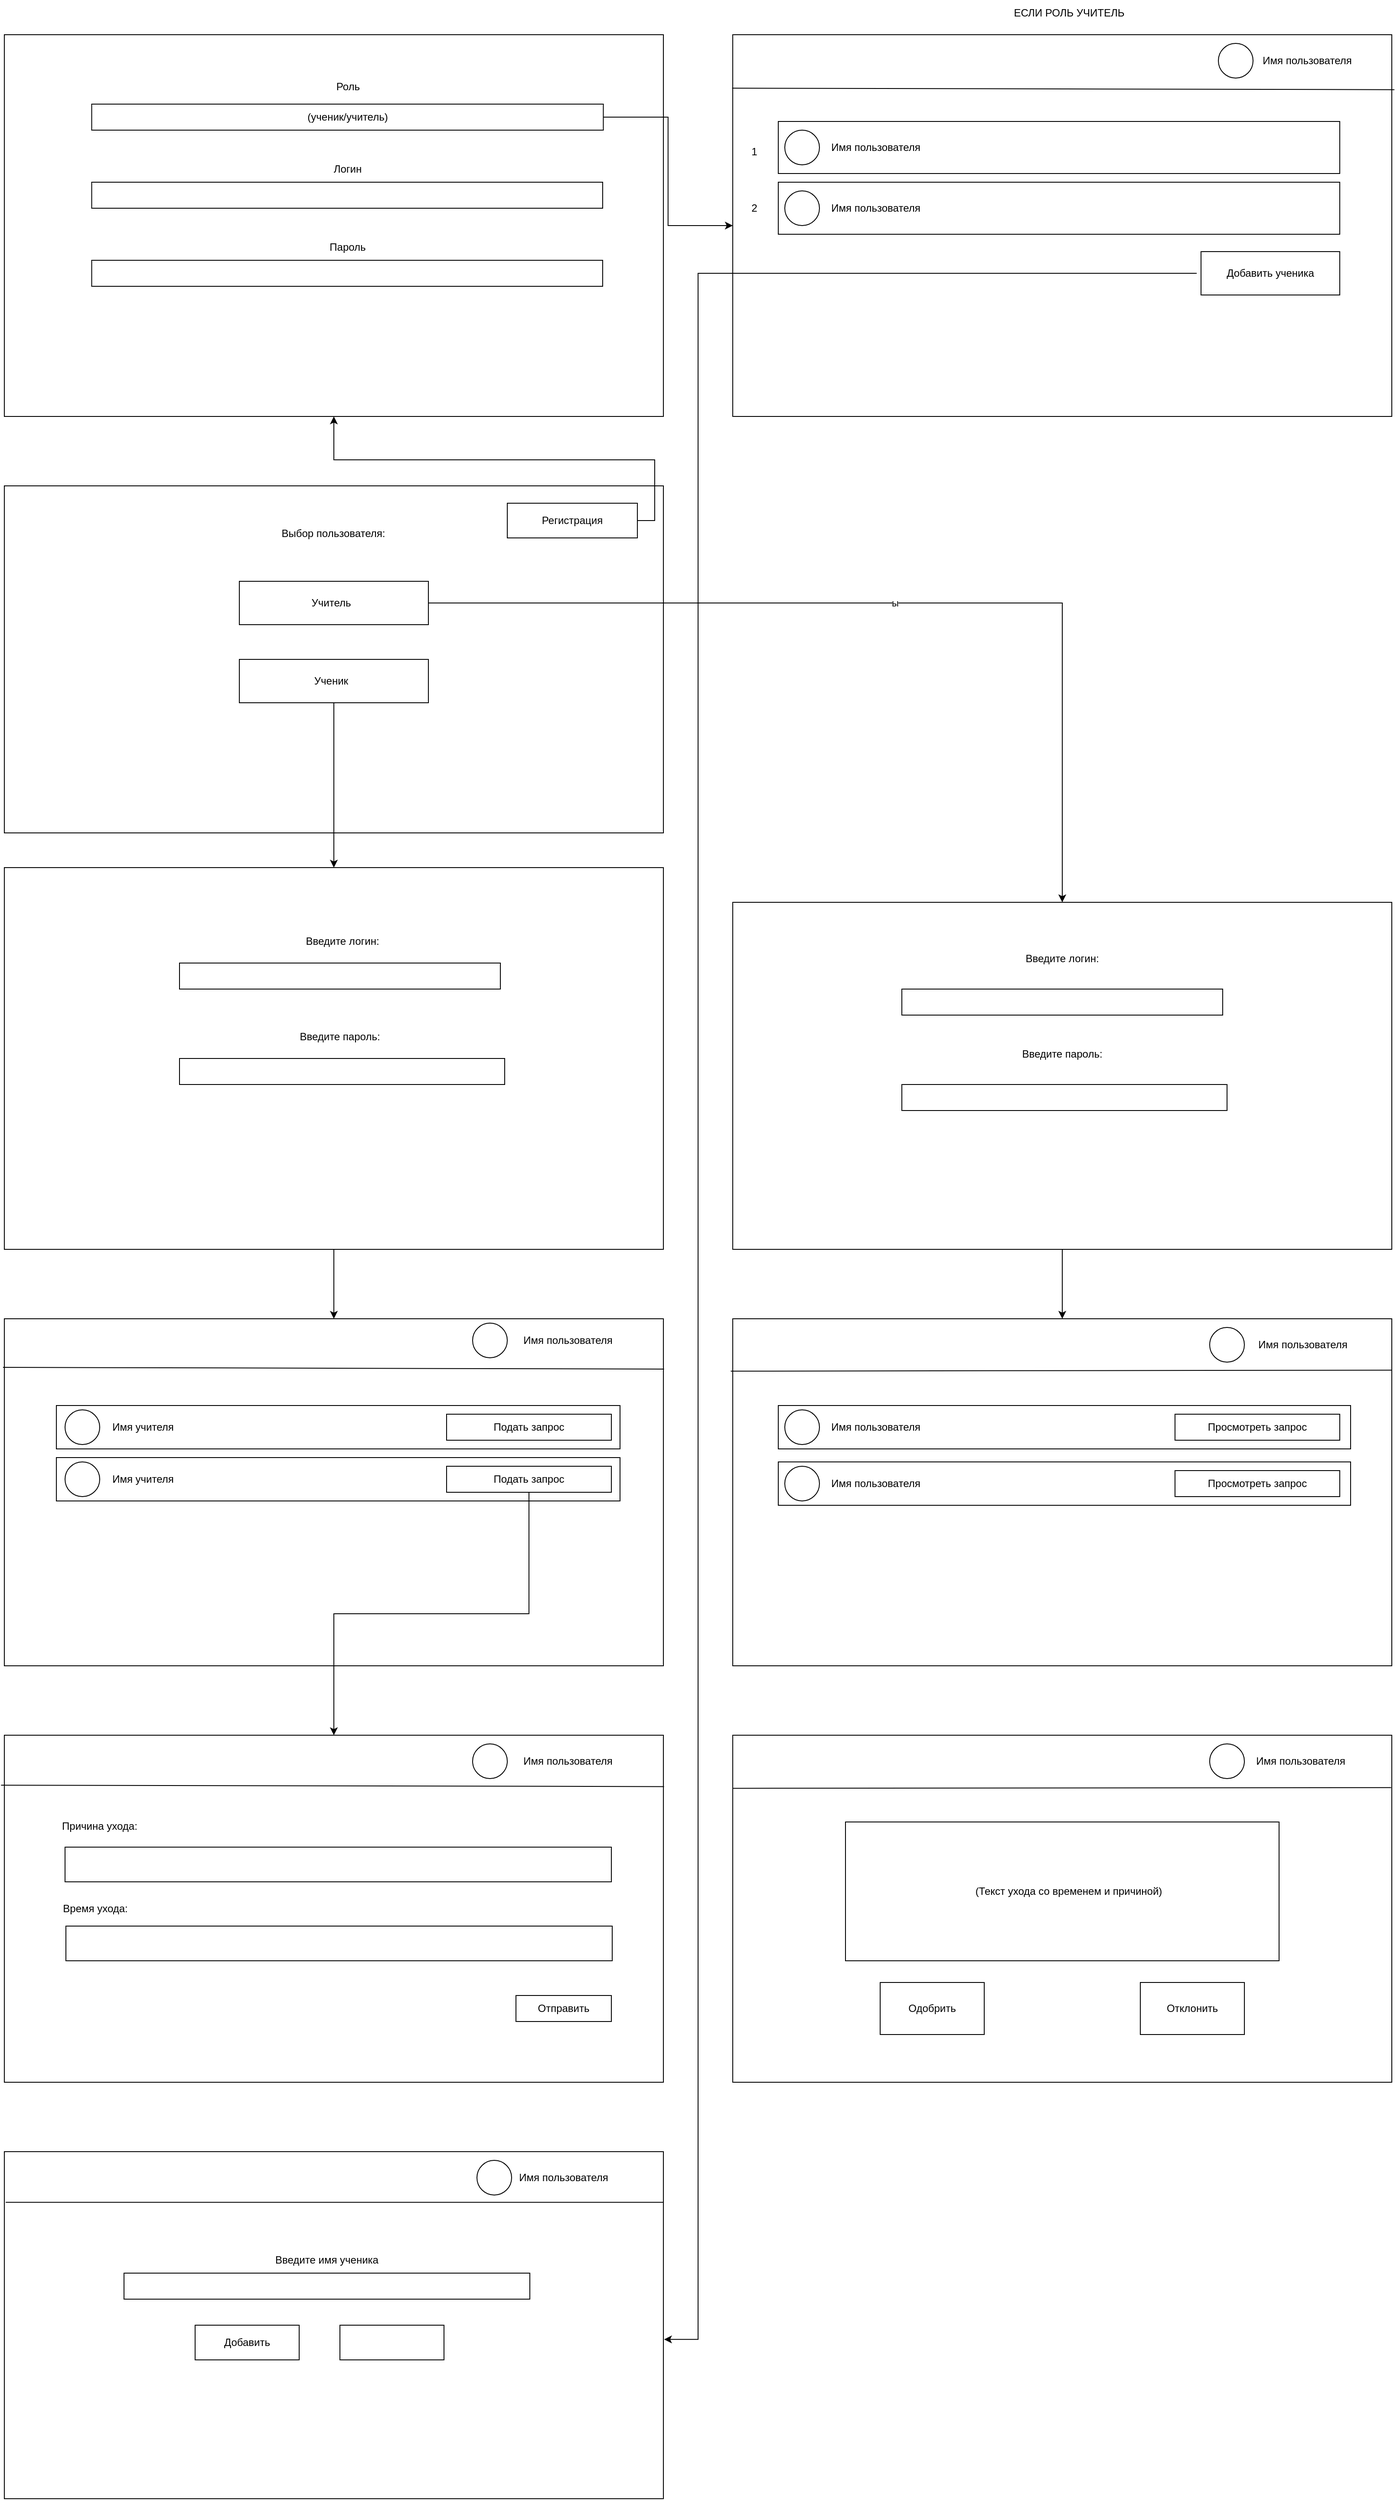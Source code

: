 <mxfile version="20.4.0" type="device"><diagram id="nMwyJjroUn4Uo1rtT0Xb" name="Страница 1"><mxGraphModel dx="2327" dy="1841" grid="1" gridSize="10" guides="1" tooltips="1" connect="1" arrows="1" fold="1" page="1" pageScale="1" pageWidth="827" pageHeight="1169" math="0" shadow="0"><root><mxCell id="0"/><mxCell id="1" parent="0"/><mxCell id="Y_bbPkuOV37RpM89gpnF-1" value="" style="rounded=0;whiteSpace=wrap;html=1;" parent="1" vertex="1"><mxGeometry x="-800" y="-440" width="760" height="400" as="geometry"/></mxCell><mxCell id="Y_bbPkuOV37RpM89gpnF-2" value="Выбор пользователя:" style="text;html=1;strokeColor=none;fillColor=none;align=center;verticalAlign=middle;whiteSpace=wrap;rounded=0;" parent="1" vertex="1"><mxGeometry x="-532.5" y="-420" width="222.5" height="70" as="geometry"/></mxCell><mxCell id="spvcc8RPIsa97Pj87QWU-84" value="ы" style="edgeStyle=orthogonalEdgeStyle;rounded=0;orthogonalLoop=1;jettySize=auto;html=1;exitX=1;exitY=0.5;exitDx=0;exitDy=0;entryX=0.5;entryY=0;entryDx=0;entryDy=0;" edge="1" parent="1" source="Y_bbPkuOV37RpM89gpnF-4" target="spvcc8RPIsa97Pj87QWU-6"><mxGeometry relative="1" as="geometry"/></mxCell><mxCell id="Y_bbPkuOV37RpM89gpnF-4" value="" style="rounded=0;whiteSpace=wrap;html=1;" parent="1" vertex="1"><mxGeometry x="-529" y="-330" width="218" height="50" as="geometry"/></mxCell><mxCell id="Y_bbPkuOV37RpM89gpnF-5" value="Учитель" style="text;html=1;strokeColor=none;fillColor=none;align=center;verticalAlign=middle;whiteSpace=wrap;rounded=0;" parent="1" vertex="1"><mxGeometry x="-453.5" y="-320" width="60" height="30" as="geometry"/></mxCell><mxCell id="spvcc8RPIsa97Pj87QWU-85" style="edgeStyle=orthogonalEdgeStyle;rounded=0;orthogonalLoop=1;jettySize=auto;html=1;exitX=0.5;exitY=1;exitDx=0;exitDy=0;" edge="1" parent="1" source="spvcc8RPIsa97Pj87QWU-3" target="spvcc8RPIsa97Pj87QWU-81"><mxGeometry relative="1" as="geometry"/></mxCell><mxCell id="spvcc8RPIsa97Pj87QWU-3" value="" style="rounded=0;whiteSpace=wrap;html=1;" vertex="1" parent="1"><mxGeometry x="-529" y="-240" width="218" height="50" as="geometry"/></mxCell><mxCell id="spvcc8RPIsa97Pj87QWU-4" value="Ученик" style="text;html=1;strokeColor=none;fillColor=none;align=center;verticalAlign=middle;whiteSpace=wrap;rounded=0;" vertex="1" parent="1"><mxGeometry x="-453.5" y="-230" width="60" height="30" as="geometry"/></mxCell><mxCell id="spvcc8RPIsa97Pj87QWU-15" style="edgeStyle=orthogonalEdgeStyle;rounded=0;orthogonalLoop=1;jettySize=auto;html=1;exitX=0.5;exitY=1;exitDx=0;exitDy=0;entryX=0.5;entryY=0;entryDx=0;entryDy=0;" edge="1" parent="1" source="spvcc8RPIsa97Pj87QWU-6"><mxGeometry relative="1" as="geometry"><mxPoint x="420" y="520" as="targetPoint"/></mxGeometry></mxCell><mxCell id="spvcc8RPIsa97Pj87QWU-6" value="" style="rounded=0;whiteSpace=wrap;html=1;" vertex="1" parent="1"><mxGeometry x="40" y="40" width="760" height="400" as="geometry"/></mxCell><mxCell id="spvcc8RPIsa97Pj87QWU-9" value="Введите логин:" style="text;html=1;strokeColor=none;fillColor=none;align=center;verticalAlign=middle;whiteSpace=wrap;rounded=0;" vertex="1" parent="1"><mxGeometry x="315" y="90" width="210" height="30" as="geometry"/></mxCell><mxCell id="spvcc8RPIsa97Pj87QWU-10" value="" style="rounded=0;whiteSpace=wrap;html=1;" vertex="1" parent="1"><mxGeometry x="235" y="140" width="370" height="30" as="geometry"/></mxCell><mxCell id="spvcc8RPIsa97Pj87QWU-11" value="Введите пароль:" style="text;html=1;strokeColor=none;fillColor=none;align=center;verticalAlign=middle;whiteSpace=wrap;rounded=0;" vertex="1" parent="1"><mxGeometry x="280" y="200" width="280" height="30" as="geometry"/></mxCell><mxCell id="spvcc8RPIsa97Pj87QWU-12" value="" style="rounded=0;whiteSpace=wrap;html=1;" vertex="1" parent="1"><mxGeometry x="235" y="250" width="375" height="30" as="geometry"/></mxCell><mxCell id="spvcc8RPIsa97Pj87QWU-16" value="" style="rounded=0;whiteSpace=wrap;html=1;" vertex="1" parent="1"><mxGeometry x="40" y="520" width="760" height="400" as="geometry"/></mxCell><mxCell id="spvcc8RPIsa97Pj87QWU-17" value="" style="rounded=0;whiteSpace=wrap;html=1;" vertex="1" parent="1"><mxGeometry x="-800" y="520" width="760" height="400" as="geometry"/></mxCell><mxCell id="spvcc8RPIsa97Pj87QWU-20" value="" style="ellipse;whiteSpace=wrap;html=1;aspect=fixed;" vertex="1" parent="1"><mxGeometry x="-260" y="525" width="40" height="40" as="geometry"/></mxCell><mxCell id="spvcc8RPIsa97Pj87QWU-24" value="" style="endArrow=none;html=1;rounded=0;exitX=1.001;exitY=0.145;exitDx=0;exitDy=0;exitPerimeter=0;entryX=-0.002;entryY=0.14;entryDx=0;entryDy=0;entryPerimeter=0;" edge="1" parent="1" source="spvcc8RPIsa97Pj87QWU-17" target="spvcc8RPIsa97Pj87QWU-17"><mxGeometry width="50" height="50" relative="1" as="geometry"><mxPoint x="-40" y="660" as="sourcePoint"/><mxPoint x="10" y="610" as="targetPoint"/></mxGeometry></mxCell><mxCell id="spvcc8RPIsa97Pj87QWU-25" value="Имя пользователя" style="text;html=1;strokeColor=none;fillColor=none;align=center;verticalAlign=middle;whiteSpace=wrap;rounded=0;" vertex="1" parent="1"><mxGeometry x="-260" y="530" width="220" height="30" as="geometry"/></mxCell><mxCell id="spvcc8RPIsa97Pj87QWU-26" value="" style="rounded=0;whiteSpace=wrap;html=1;" vertex="1" parent="1"><mxGeometry x="-740" y="620" width="650" height="50" as="geometry"/></mxCell><mxCell id="spvcc8RPIsa97Pj87QWU-27" value="" style="ellipse;whiteSpace=wrap;html=1;aspect=fixed;" vertex="1" parent="1"><mxGeometry x="-730" y="625" width="40" height="40" as="geometry"/></mxCell><mxCell id="spvcc8RPIsa97Pj87QWU-29" value="Имя учителя" style="text;html=1;strokeColor=none;fillColor=none;align=center;verticalAlign=middle;whiteSpace=wrap;rounded=0;" vertex="1" parent="1"><mxGeometry x="-790" y="630" width="300" height="30" as="geometry"/></mxCell><mxCell id="spvcc8RPIsa97Pj87QWU-30" value="" style="rounded=0;whiteSpace=wrap;html=1;" vertex="1" parent="1"><mxGeometry x="-290" y="630" width="190" height="30" as="geometry"/></mxCell><mxCell id="spvcc8RPIsa97Pj87QWU-31" value="Подать запрос" style="text;html=1;strokeColor=none;fillColor=none;align=center;verticalAlign=middle;whiteSpace=wrap;rounded=0;" vertex="1" parent="1"><mxGeometry x="-290" y="630" width="190" height="30" as="geometry"/></mxCell><mxCell id="spvcc8RPIsa97Pj87QWU-32" value="" style="rounded=0;whiteSpace=wrap;html=1;" vertex="1" parent="1"><mxGeometry x="-740" y="680" width="650" height="50" as="geometry"/></mxCell><mxCell id="spvcc8RPIsa97Pj87QWU-33" value="Имя учителя" style="text;html=1;strokeColor=none;fillColor=none;align=center;verticalAlign=middle;whiteSpace=wrap;rounded=0;" vertex="1" parent="1"><mxGeometry x="-790" y="690" width="300" height="30" as="geometry"/></mxCell><mxCell id="spvcc8RPIsa97Pj87QWU-34" value="" style="ellipse;whiteSpace=wrap;html=1;aspect=fixed;" vertex="1" parent="1"><mxGeometry x="-730" y="685" width="40" height="40" as="geometry"/></mxCell><mxCell id="spvcc8RPIsa97Pj87QWU-36" value="" style="rounded=0;whiteSpace=wrap;html=1;" vertex="1" parent="1"><mxGeometry x="-290" y="690" width="190" height="30" as="geometry"/></mxCell><mxCell id="spvcc8RPIsa97Pj87QWU-40" style="edgeStyle=orthogonalEdgeStyle;rounded=0;orthogonalLoop=1;jettySize=auto;html=1;exitX=0.5;exitY=1;exitDx=0;exitDy=0;" edge="1" parent="1" source="spvcc8RPIsa97Pj87QWU-37" target="spvcc8RPIsa97Pj87QWU-38"><mxGeometry relative="1" as="geometry"/></mxCell><mxCell id="spvcc8RPIsa97Pj87QWU-37" value="Подать запрос" style="text;html=1;strokeColor=none;fillColor=none;align=center;verticalAlign=middle;whiteSpace=wrap;rounded=0;" vertex="1" parent="1"><mxGeometry x="-290" y="690" width="190" height="30" as="geometry"/></mxCell><mxCell id="spvcc8RPIsa97Pj87QWU-38" value="" style="rounded=0;whiteSpace=wrap;html=1;" vertex="1" parent="1"><mxGeometry x="-800" y="1000" width="760" height="400" as="geometry"/></mxCell><mxCell id="spvcc8RPIsa97Pj87QWU-41" value="" style="endArrow=none;html=1;rounded=0;exitX=1.001;exitY=0.148;exitDx=0;exitDy=0;exitPerimeter=0;entryX=-0.005;entryY=0.144;entryDx=0;entryDy=0;entryPerimeter=0;" edge="1" parent="1" source="spvcc8RPIsa97Pj87QWU-38" target="spvcc8RPIsa97Pj87QWU-38"><mxGeometry width="50" height="50" relative="1" as="geometry"><mxPoint x="-40" y="1110" as="sourcePoint"/><mxPoint x="10" y="1060" as="targetPoint"/></mxGeometry></mxCell><mxCell id="spvcc8RPIsa97Pj87QWU-43" value="Имя пользователя" style="text;html=1;strokeColor=none;fillColor=none;align=center;verticalAlign=middle;whiteSpace=wrap;rounded=0;" vertex="1" parent="1"><mxGeometry x="-260" y="1015" width="220" height="30" as="geometry"/></mxCell><mxCell id="spvcc8RPIsa97Pj87QWU-45" value="" style="ellipse;whiteSpace=wrap;html=1;aspect=fixed;" vertex="1" parent="1"><mxGeometry x="-260" y="1010" width="40" height="40" as="geometry"/></mxCell><mxCell id="spvcc8RPIsa97Pj87QWU-48" value="" style="rounded=0;whiteSpace=wrap;html=1;" vertex="1" parent="1"><mxGeometry x="-730" y="1129" width="630" height="40" as="geometry"/></mxCell><mxCell id="spvcc8RPIsa97Pj87QWU-49" value="Причина ухода:" style="text;html=1;strokeColor=none;fillColor=none;align=center;verticalAlign=middle;whiteSpace=wrap;rounded=0;" vertex="1" parent="1"><mxGeometry x="-760" y="1090" width="140" height="30" as="geometry"/></mxCell><mxCell id="spvcc8RPIsa97Pj87QWU-50" value="Время ухода:" style="text;html=1;strokeColor=none;fillColor=none;align=center;verticalAlign=middle;whiteSpace=wrap;rounded=0;" vertex="1" parent="1"><mxGeometry x="-780" y="1185" width="170" height="30" as="geometry"/></mxCell><mxCell id="spvcc8RPIsa97Pj87QWU-51" value="" style="rounded=0;whiteSpace=wrap;html=1;" vertex="1" parent="1"><mxGeometry x="-729" y="1220" width="630" height="40" as="geometry"/></mxCell><mxCell id="spvcc8RPIsa97Pj87QWU-52" value="" style="rounded=0;whiteSpace=wrap;html=1;" vertex="1" parent="1"><mxGeometry x="-210" y="1300" width="110" height="30" as="geometry"/></mxCell><mxCell id="spvcc8RPIsa97Pj87QWU-53" value="Отправить" style="text;html=1;strokeColor=none;fillColor=none;align=center;verticalAlign=middle;whiteSpace=wrap;rounded=0;" vertex="1" parent="1"><mxGeometry x="-215" y="1300" width="120" height="30" as="geometry"/></mxCell><mxCell id="spvcc8RPIsa97Pj87QWU-54" value="" style="endArrow=none;html=1;rounded=0;exitX=-0.003;exitY=0.151;exitDx=0;exitDy=0;exitPerimeter=0;entryX=1;entryY=0.148;entryDx=0;entryDy=0;entryPerimeter=0;" edge="1" parent="1" source="spvcc8RPIsa97Pj87QWU-16" target="spvcc8RPIsa97Pj87QWU-16"><mxGeometry width="50" height="50" relative="1" as="geometry"><mxPoint x="40" y="630" as="sourcePoint"/><mxPoint x="90" y="580" as="targetPoint"/></mxGeometry></mxCell><mxCell id="spvcc8RPIsa97Pj87QWU-55" value="" style="ellipse;whiteSpace=wrap;html=1;aspect=fixed;" vertex="1" parent="1"><mxGeometry x="590" y="530" width="40" height="40" as="geometry"/></mxCell><mxCell id="spvcc8RPIsa97Pj87QWU-56" value="Имя пользователя" style="text;html=1;strokeColor=none;fillColor=none;align=center;verticalAlign=middle;whiteSpace=wrap;rounded=0;" vertex="1" parent="1"><mxGeometry x="605" y="535" width="185" height="30" as="geometry"/></mxCell><mxCell id="spvcc8RPIsa97Pj87QWU-57" value="" style="rounded=0;whiteSpace=wrap;html=1;" vertex="1" parent="1"><mxGeometry x="92.5" y="620" width="660" height="50" as="geometry"/></mxCell><mxCell id="spvcc8RPIsa97Pj87QWU-58" value="" style="ellipse;whiteSpace=wrap;html=1;aspect=fixed;" vertex="1" parent="1"><mxGeometry x="100" y="625" width="40" height="40" as="geometry"/></mxCell><mxCell id="spvcc8RPIsa97Pj87QWU-59" value="Имя пользователя" style="text;html=1;strokeColor=none;fillColor=none;align=center;verticalAlign=middle;whiteSpace=wrap;rounded=0;" vertex="1" parent="1"><mxGeometry x="120" y="630" width="170" height="30" as="geometry"/></mxCell><mxCell id="spvcc8RPIsa97Pj87QWU-60" value="" style="rounded=0;whiteSpace=wrap;html=1;" vertex="1" parent="1"><mxGeometry x="550" y="630" width="190" height="30" as="geometry"/></mxCell><mxCell id="spvcc8RPIsa97Pj87QWU-61" value="Просмотреть запрос" style="text;html=1;strokeColor=none;fillColor=none;align=center;verticalAlign=middle;whiteSpace=wrap;rounded=0;" vertex="1" parent="1"><mxGeometry x="555" y="630" width="180" height="30" as="geometry"/></mxCell><mxCell id="spvcc8RPIsa97Pj87QWU-62" value="" style="rounded=0;whiteSpace=wrap;html=1;" vertex="1" parent="1"><mxGeometry x="92.5" y="685" width="660" height="50" as="geometry"/></mxCell><mxCell id="spvcc8RPIsa97Pj87QWU-63" value="" style="ellipse;whiteSpace=wrap;html=1;aspect=fixed;" vertex="1" parent="1"><mxGeometry x="100" y="690" width="40" height="40" as="geometry"/></mxCell><mxCell id="spvcc8RPIsa97Pj87QWU-64" value="Имя пользователя" style="text;html=1;strokeColor=none;fillColor=none;align=center;verticalAlign=middle;whiteSpace=wrap;rounded=0;" vertex="1" parent="1"><mxGeometry x="120" y="695" width="170" height="30" as="geometry"/></mxCell><mxCell id="spvcc8RPIsa97Pj87QWU-65" value="" style="rounded=0;whiteSpace=wrap;html=1;" vertex="1" parent="1"><mxGeometry x="550" y="695" width="190" height="30" as="geometry"/></mxCell><mxCell id="spvcc8RPIsa97Pj87QWU-66" value="Просмотреть запрос" style="text;html=1;strokeColor=none;fillColor=none;align=center;verticalAlign=middle;whiteSpace=wrap;rounded=0;" vertex="1" parent="1"><mxGeometry x="555" y="695" width="180" height="30" as="geometry"/></mxCell><mxCell id="spvcc8RPIsa97Pj87QWU-67" value="" style="rounded=0;whiteSpace=wrap;html=1;" vertex="1" parent="1"><mxGeometry x="40" y="1000" width="760" height="400" as="geometry"/></mxCell><mxCell id="spvcc8RPIsa97Pj87QWU-68" value="" style="endArrow=none;html=1;rounded=0;exitX=0;exitY=0.153;exitDx=0;exitDy=0;exitPerimeter=0;entryX=0.999;entryY=0.151;entryDx=0;entryDy=0;entryPerimeter=0;" edge="1" parent="1" source="spvcc8RPIsa97Pj87QWU-67" target="spvcc8RPIsa97Pj87QWU-67"><mxGeometry width="50" height="50" relative="1" as="geometry"><mxPoint x="40" y="1110" as="sourcePoint"/><mxPoint x="90" y="1060" as="targetPoint"/></mxGeometry></mxCell><mxCell id="spvcc8RPIsa97Pj87QWU-69" value="" style="ellipse;whiteSpace=wrap;html=1;aspect=fixed;" vertex="1" parent="1"><mxGeometry x="590" y="1010" width="40" height="40" as="geometry"/></mxCell><mxCell id="spvcc8RPIsa97Pj87QWU-70" value="Имя пользователя" style="text;html=1;strokeColor=none;fillColor=none;align=center;verticalAlign=middle;whiteSpace=wrap;rounded=0;" vertex="1" parent="1"><mxGeometry x="600" y="1015" width="190" height="30" as="geometry"/></mxCell><mxCell id="spvcc8RPIsa97Pj87QWU-72" value="" style="rounded=0;whiteSpace=wrap;html=1;" vertex="1" parent="1"><mxGeometry x="170" y="1100" width="500" height="160" as="geometry"/></mxCell><mxCell id="spvcc8RPIsa97Pj87QWU-73" value="(Текст ухода со временем и причиной)" style="text;html=1;strokeColor=none;fillColor=none;align=center;verticalAlign=middle;whiteSpace=wrap;rounded=0;" vertex="1" parent="1"><mxGeometry x="265" y="1137.5" width="325" height="85" as="geometry"/></mxCell><mxCell id="spvcc8RPIsa97Pj87QWU-74" value="" style="rounded=0;whiteSpace=wrap;html=1;" vertex="1" parent="1"><mxGeometry x="210" y="1285" width="120" height="60" as="geometry"/></mxCell><mxCell id="spvcc8RPIsa97Pj87QWU-75" value="" style="rounded=0;whiteSpace=wrap;html=1;" vertex="1" parent="1"><mxGeometry x="510" y="1285" width="120" height="60" as="geometry"/></mxCell><mxCell id="spvcc8RPIsa97Pj87QWU-76" value="Одобрить" style="text;html=1;strokeColor=none;fillColor=none;align=center;verticalAlign=middle;whiteSpace=wrap;rounded=0;" vertex="1" parent="1"><mxGeometry x="225" y="1285" width="90" height="60" as="geometry"/></mxCell><mxCell id="spvcc8RPIsa97Pj87QWU-77" value="Отклонить" style="text;html=1;strokeColor=none;fillColor=none;align=center;verticalAlign=middle;whiteSpace=wrap;rounded=0;" vertex="1" parent="1"><mxGeometry x="510" y="1285" width="120" height="60" as="geometry"/></mxCell><mxCell id="spvcc8RPIsa97Pj87QWU-78" value="" style="rounded=0;whiteSpace=wrap;html=1;" vertex="1" parent="1"><mxGeometry x="-800" y="-960" width="760" height="440" as="geometry"/></mxCell><mxCell id="spvcc8RPIsa97Pj87QWU-90" style="edgeStyle=orthogonalEdgeStyle;rounded=0;orthogonalLoop=1;jettySize=auto;html=1;exitX=0.5;exitY=1;exitDx=0;exitDy=0;entryX=0.5;entryY=0;entryDx=0;entryDy=0;" edge="1" parent="1" source="spvcc8RPIsa97Pj87QWU-81" target="spvcc8RPIsa97Pj87QWU-17"><mxGeometry relative="1" as="geometry"/></mxCell><mxCell id="spvcc8RPIsa97Pj87QWU-81" value="" style="rounded=0;whiteSpace=wrap;html=1;" vertex="1" parent="1"><mxGeometry x="-800" width="760" height="440" as="geometry"/></mxCell><mxCell id="spvcc8RPIsa97Pj87QWU-86" value="Введите логин:" style="text;html=1;strokeColor=none;fillColor=none;align=center;verticalAlign=middle;whiteSpace=wrap;rounded=0;" vertex="1" parent="1"><mxGeometry x="-515.5" y="70" width="210" height="30" as="geometry"/></mxCell><mxCell id="spvcc8RPIsa97Pj87QWU-87" value="" style="rounded=0;whiteSpace=wrap;html=1;" vertex="1" parent="1"><mxGeometry x="-598" y="110" width="370" height="30" as="geometry"/></mxCell><mxCell id="spvcc8RPIsa97Pj87QWU-88" value="Введите пароль:" style="text;html=1;strokeColor=none;fillColor=none;align=center;verticalAlign=middle;whiteSpace=wrap;rounded=0;" vertex="1" parent="1"><mxGeometry x="-553" y="180" width="280" height="30" as="geometry"/></mxCell><mxCell id="spvcc8RPIsa97Pj87QWU-89" value="" style="rounded=0;whiteSpace=wrap;html=1;" vertex="1" parent="1"><mxGeometry x="-598" y="220" width="375" height="30" as="geometry"/></mxCell><mxCell id="spvcc8RPIsa97Pj87QWU-93" style="edgeStyle=orthogonalEdgeStyle;rounded=0;orthogonalLoop=1;jettySize=auto;html=1;exitX=1;exitY=0.5;exitDx=0;exitDy=0;entryX=0.5;entryY=1;entryDx=0;entryDy=0;" edge="1" parent="1" source="spvcc8RPIsa97Pj87QWU-91" target="spvcc8RPIsa97Pj87QWU-78"><mxGeometry relative="1" as="geometry"/></mxCell><mxCell id="spvcc8RPIsa97Pj87QWU-91" value="" style="rounded=0;whiteSpace=wrap;html=1;" vertex="1" parent="1"><mxGeometry x="-220" y="-420" width="150" height="40" as="geometry"/></mxCell><mxCell id="spvcc8RPIsa97Pj87QWU-92" value="Регистрация" style="text;html=1;strokeColor=none;fillColor=none;align=center;verticalAlign=middle;whiteSpace=wrap;rounded=0;" vertex="1" parent="1"><mxGeometry x="-205" y="-420" width="120" height="40" as="geometry"/></mxCell><mxCell id="spvcc8RPIsa97Pj87QWU-94" value="Роль" style="text;html=1;strokeColor=none;fillColor=none;align=center;verticalAlign=middle;whiteSpace=wrap;rounded=0;" vertex="1" parent="1"><mxGeometry x="-518.5" y="-920" width="228.5" height="40" as="geometry"/></mxCell><mxCell id="spvcc8RPIsa97Pj87QWU-108" style="edgeStyle=orthogonalEdgeStyle;rounded=0;orthogonalLoop=1;jettySize=auto;html=1;exitX=1;exitY=0.5;exitDx=0;exitDy=0;entryX=0;entryY=0.5;entryDx=0;entryDy=0;" edge="1" parent="1" source="spvcc8RPIsa97Pj87QWU-95" target="spvcc8RPIsa97Pj87QWU-100"><mxGeometry relative="1" as="geometry"/></mxCell><mxCell id="spvcc8RPIsa97Pj87QWU-95" value="(ученик/учитель)" style="rounded=0;whiteSpace=wrap;html=1;" vertex="1" parent="1"><mxGeometry x="-699.25" y="-880" width="590" height="30" as="geometry"/></mxCell><mxCell id="spvcc8RPIsa97Pj87QWU-96" value="Логин" style="text;html=1;strokeColor=none;fillColor=none;align=center;verticalAlign=middle;whiteSpace=wrap;rounded=0;" vertex="1" parent="1"><mxGeometry x="-486.38" y="-820" width="164.25" height="30" as="geometry"/></mxCell><mxCell id="spvcc8RPIsa97Pj87QWU-97" value="" style="rounded=0;whiteSpace=wrap;html=1;" vertex="1" parent="1"><mxGeometry x="-699.25" y="-790" width="589.25" height="30" as="geometry"/></mxCell><mxCell id="spvcc8RPIsa97Pj87QWU-98" value="Пароль" style="text;html=1;strokeColor=none;fillColor=none;align=center;verticalAlign=middle;whiteSpace=wrap;rounded=0;" vertex="1" parent="1"><mxGeometry x="-434.25" y="-730" width="60" height="30" as="geometry"/></mxCell><mxCell id="spvcc8RPIsa97Pj87QWU-99" value="" style="rounded=0;whiteSpace=wrap;html=1;" vertex="1" parent="1"><mxGeometry x="-699.25" y="-700" width="589.25" height="30" as="geometry"/></mxCell><mxCell id="spvcc8RPIsa97Pj87QWU-100" value="" style="rounded=0;whiteSpace=wrap;html=1;" vertex="1" parent="1"><mxGeometry x="40" y="-960" width="760" height="440" as="geometry"/></mxCell><mxCell id="spvcc8RPIsa97Pj87QWU-101" value="ЕСЛИ РОЛЬ УЧИТЕЛЬ" style="text;html=1;strokeColor=none;fillColor=none;align=center;verticalAlign=middle;whiteSpace=wrap;rounded=0;" vertex="1" parent="1"><mxGeometry x="237.5" y="-1000" width="380" height="30" as="geometry"/></mxCell><mxCell id="spvcc8RPIsa97Pj87QWU-104" value="Имя пользователя" style="text;html=1;strokeColor=none;fillColor=none;align=center;verticalAlign=middle;whiteSpace=wrap;rounded=0;" vertex="1" parent="1"><mxGeometry x="610" y="-950" width="185" height="40" as="geometry"/></mxCell><mxCell id="spvcc8RPIsa97Pj87QWU-105" value="" style="endArrow=none;html=1;rounded=0;exitX=-0.001;exitY=0.14;exitDx=0;exitDy=0;exitPerimeter=0;entryX=1.004;entryY=0.144;entryDx=0;entryDy=0;entryPerimeter=0;" edge="1" parent="1" source="spvcc8RPIsa97Pj87QWU-100" target="spvcc8RPIsa97Pj87QWU-100"><mxGeometry width="50" height="50" relative="1" as="geometry"><mxPoint x="40" y="-850" as="sourcePoint"/><mxPoint x="90" y="-900" as="targetPoint"/></mxGeometry></mxCell><mxCell id="spvcc8RPIsa97Pj87QWU-106" value="" style="ellipse;whiteSpace=wrap;html=1;aspect=fixed;" vertex="1" parent="1"><mxGeometry x="600" y="-950" width="40" height="40" as="geometry"/></mxCell><mxCell id="spvcc8RPIsa97Pj87QWU-109" value="" style="rounded=0;whiteSpace=wrap;html=1;" vertex="1" parent="1"><mxGeometry x="92.5" y="-860" width="647.5" height="60" as="geometry"/></mxCell><mxCell id="spvcc8RPIsa97Pj87QWU-110" value="" style="ellipse;whiteSpace=wrap;html=1;aspect=fixed;" vertex="1" parent="1"><mxGeometry x="100" y="-850" width="40" height="40" as="geometry"/></mxCell><mxCell id="spvcc8RPIsa97Pj87QWU-111" value="Имя пользователя" style="text;html=1;strokeColor=none;fillColor=none;align=center;verticalAlign=middle;whiteSpace=wrap;rounded=0;" vertex="1" parent="1"><mxGeometry x="105" y="-845" width="200" height="30" as="geometry"/></mxCell><mxCell id="spvcc8RPIsa97Pj87QWU-112" value="1" style="text;html=1;strokeColor=none;fillColor=none;align=center;verticalAlign=middle;whiteSpace=wrap;rounded=0;" vertex="1" parent="1"><mxGeometry x="30" y="-845" width="70" height="40" as="geometry"/></mxCell><mxCell id="spvcc8RPIsa97Pj87QWU-113" value="2" style="text;html=1;strokeColor=none;fillColor=none;align=center;verticalAlign=middle;whiteSpace=wrap;rounded=0;" vertex="1" parent="1"><mxGeometry x="35" y="-780" width="60" height="40" as="geometry"/></mxCell><mxCell id="spvcc8RPIsa97Pj87QWU-114" value="" style="rounded=0;whiteSpace=wrap;html=1;" vertex="1" parent="1"><mxGeometry x="92.5" y="-790" width="647.5" height="60" as="geometry"/></mxCell><mxCell id="spvcc8RPIsa97Pj87QWU-115" value="" style="ellipse;whiteSpace=wrap;html=1;aspect=fixed;" vertex="1" parent="1"><mxGeometry x="100" y="-780" width="40" height="40" as="geometry"/></mxCell><mxCell id="spvcc8RPIsa97Pj87QWU-116" value="Имя пользователя" style="text;html=1;strokeColor=none;fillColor=none;align=center;verticalAlign=middle;whiteSpace=wrap;rounded=0;" vertex="1" parent="1"><mxGeometry x="105" y="-775" width="200" height="30" as="geometry"/></mxCell><mxCell id="spvcc8RPIsa97Pj87QWU-117" value="" style="rounded=0;whiteSpace=wrap;html=1;" vertex="1" parent="1"><mxGeometry x="580" y="-710" width="160" height="50" as="geometry"/></mxCell><mxCell id="spvcc8RPIsa97Pj87QWU-123" style="edgeStyle=orthogonalEdgeStyle;rounded=0;orthogonalLoop=1;jettySize=auto;html=1;exitX=0;exitY=0.5;exitDx=0;exitDy=0;entryX=1.001;entryY=0.541;entryDx=0;entryDy=0;entryPerimeter=0;" edge="1" parent="1" source="spvcc8RPIsa97Pj87QWU-118" target="spvcc8RPIsa97Pj87QWU-120"><mxGeometry relative="1" as="geometry"><Array as="points"><mxPoint y="-685"/><mxPoint y="1696"/></Array></mxGeometry></mxCell><mxCell id="spvcc8RPIsa97Pj87QWU-118" value="Добавить ученика" style="text;html=1;strokeColor=none;fillColor=none;align=center;verticalAlign=middle;whiteSpace=wrap;rounded=0;" vertex="1" parent="1"><mxGeometry x="575" y="-705" width="170" height="40" as="geometry"/></mxCell><mxCell id="spvcc8RPIsa97Pj87QWU-120" value="" style="rounded=0;whiteSpace=wrap;html=1;" vertex="1" parent="1"><mxGeometry x="-800" y="1480" width="760" height="400" as="geometry"/></mxCell><mxCell id="spvcc8RPIsa97Pj87QWU-125" value="" style="endArrow=none;html=1;rounded=0;exitX=0.002;exitY=0.146;exitDx=0;exitDy=0;exitPerimeter=0;entryX=1;entryY=0.146;entryDx=0;entryDy=0;entryPerimeter=0;" edge="1" parent="1" source="spvcc8RPIsa97Pj87QWU-120" target="spvcc8RPIsa97Pj87QWU-120"><mxGeometry width="50" height="50" relative="1" as="geometry"><mxPoint x="-800" y="1590" as="sourcePoint"/><mxPoint x="-750" y="1540" as="targetPoint"/></mxGeometry></mxCell><mxCell id="spvcc8RPIsa97Pj87QWU-126" value="" style="ellipse;whiteSpace=wrap;html=1;aspect=fixed;" vertex="1" parent="1"><mxGeometry x="-255" y="1490" width="40" height="40" as="geometry"/></mxCell><mxCell id="spvcc8RPIsa97Pj87QWU-128" value="Имя пользователя" style="text;html=1;strokeColor=none;fillColor=none;align=center;verticalAlign=middle;whiteSpace=wrap;rounded=0;" vertex="1" parent="1"><mxGeometry x="-245" y="1495" width="180" height="30" as="geometry"/></mxCell><mxCell id="spvcc8RPIsa97Pj87QWU-129" value="Введите имя ученика" style="text;html=1;strokeColor=none;fillColor=none;align=center;verticalAlign=middle;whiteSpace=wrap;rounded=0;" vertex="1" parent="1"><mxGeometry x="-553" y="1590" width="250" height="30" as="geometry"/></mxCell><mxCell id="spvcc8RPIsa97Pj87QWU-130" value="" style="rounded=0;whiteSpace=wrap;html=1;" vertex="1" parent="1"><mxGeometry x="-662" y="1620" width="468" height="30" as="geometry"/></mxCell><mxCell id="spvcc8RPIsa97Pj87QWU-131" value="Добавить" style="rounded=0;whiteSpace=wrap;html=1;" vertex="1" parent="1"><mxGeometry x="-580" y="1680" width="120" height="40" as="geometry"/></mxCell><mxCell id="spvcc8RPIsa97Pj87QWU-132" value="" style="rounded=0;whiteSpace=wrap;html=1;" vertex="1" parent="1"><mxGeometry x="-413" y="1680" width="120" height="40" as="geometry"/></mxCell></root></mxGraphModel></diagram></mxfile>